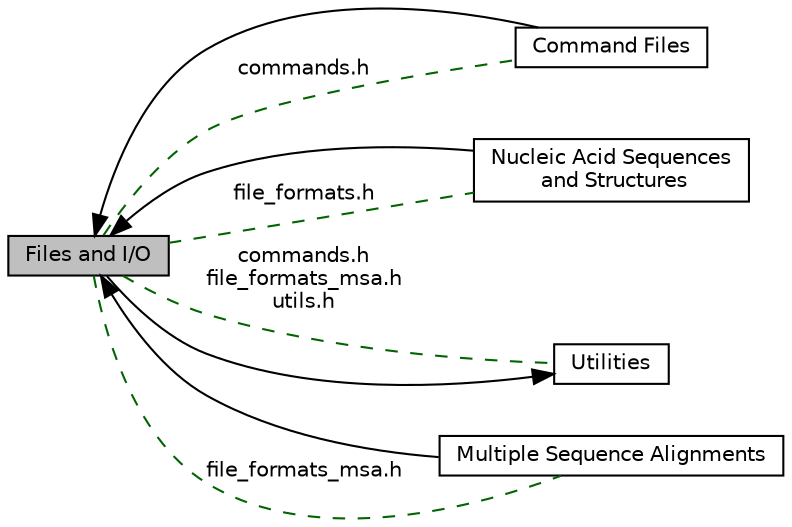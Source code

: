 digraph "Files and I/O"
{
  bgcolor="transparent";
  edge [fontname="Helvetica",fontsize="10",labelfontname="Helvetica",labelfontsize="10"];
  node [fontname="Helvetica",fontsize="10",shape=box];
  rankdir=LR;
  Node4 [label="Command Files",height=0.2,width=0.4,color="black",URL="$group__command__files.html",tooltip="Functions to parse and interpret the content of Command Files."];
  Node2 [label="Nucleic Acid Sequences\l and Structures",height=0.2,width=0.4,color="black",URL="$group__file__formats.html",tooltip="Functions to read/write different file formats for nucleic acid sequences and secondary structures."];
  Node0 [label="Files and I/O",height=0.2,width=0.4,color="black", fillcolor="grey75", style="filled", fontcolor="black",tooltip="Functions to parse, write, and convert various file formats and to deal with file system related issu..."];
  Node1 [label="Utilities",height=0.2,width=0.4,color="black",URL="$group__utils.html",tooltip=" "];
  Node3 [label="Multiple Sequence Alignments",height=0.2,width=0.4,color="black",URL="$group__file__formats__msa.html",tooltip="Functions to read/write multiple sequence alignments (MSA) in various file formats."];
  Node1->Node0 [shape=plaintext, dir="back", style="solid"];
  Node0->Node2 [shape=plaintext, dir="back", style="solid"];
  Node0->Node3 [shape=plaintext, dir="back", style="solid"];
  Node0->Node4 [shape=plaintext, dir="back", style="solid"];
  Node0->Node1 [shape=plaintext, label="commands.h\nfile_formats_msa.h\nutils.h", color="darkgreen", dir="none", style="dashed"];
  Node0->Node4 [shape=plaintext, label="commands.h", color="darkgreen", dir="none", style="dashed"];
  Node0->Node2 [shape=plaintext, label="file_formats.h", color="darkgreen", dir="none", style="dashed"];
  Node0->Node3 [shape=plaintext, label="file_formats_msa.h", color="darkgreen", dir="none", style="dashed"];
}
